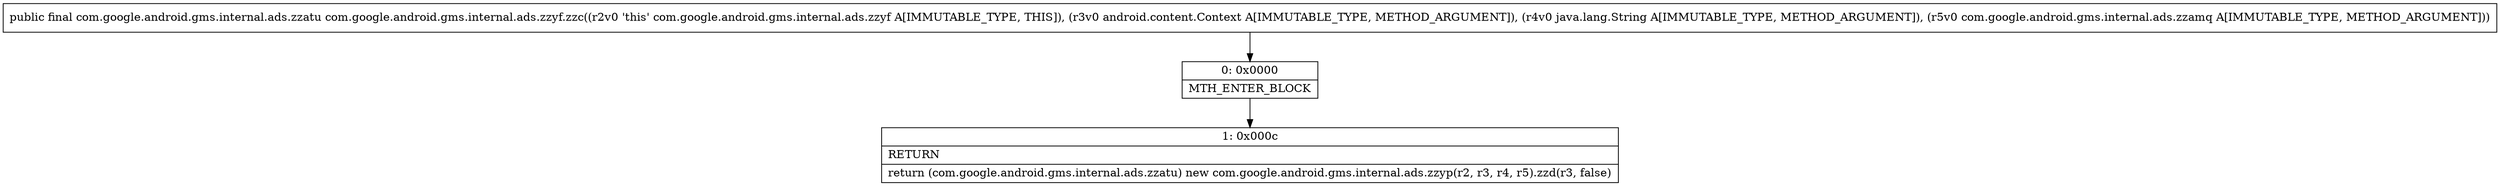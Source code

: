 digraph "CFG forcom.google.android.gms.internal.ads.zzyf.zzc(Landroid\/content\/Context;Ljava\/lang\/String;Lcom\/google\/android\/gms\/internal\/ads\/zzamq;)Lcom\/google\/android\/gms\/internal\/ads\/zzatu;" {
Node_0 [shape=record,label="{0\:\ 0x0000|MTH_ENTER_BLOCK\l}"];
Node_1 [shape=record,label="{1\:\ 0x000c|RETURN\l|return (com.google.android.gms.internal.ads.zzatu) new com.google.android.gms.internal.ads.zzyp(r2, r3, r4, r5).zzd(r3, false)\l}"];
MethodNode[shape=record,label="{public final com.google.android.gms.internal.ads.zzatu com.google.android.gms.internal.ads.zzyf.zzc((r2v0 'this' com.google.android.gms.internal.ads.zzyf A[IMMUTABLE_TYPE, THIS]), (r3v0 android.content.Context A[IMMUTABLE_TYPE, METHOD_ARGUMENT]), (r4v0 java.lang.String A[IMMUTABLE_TYPE, METHOD_ARGUMENT]), (r5v0 com.google.android.gms.internal.ads.zzamq A[IMMUTABLE_TYPE, METHOD_ARGUMENT])) }"];
MethodNode -> Node_0;
Node_0 -> Node_1;
}

